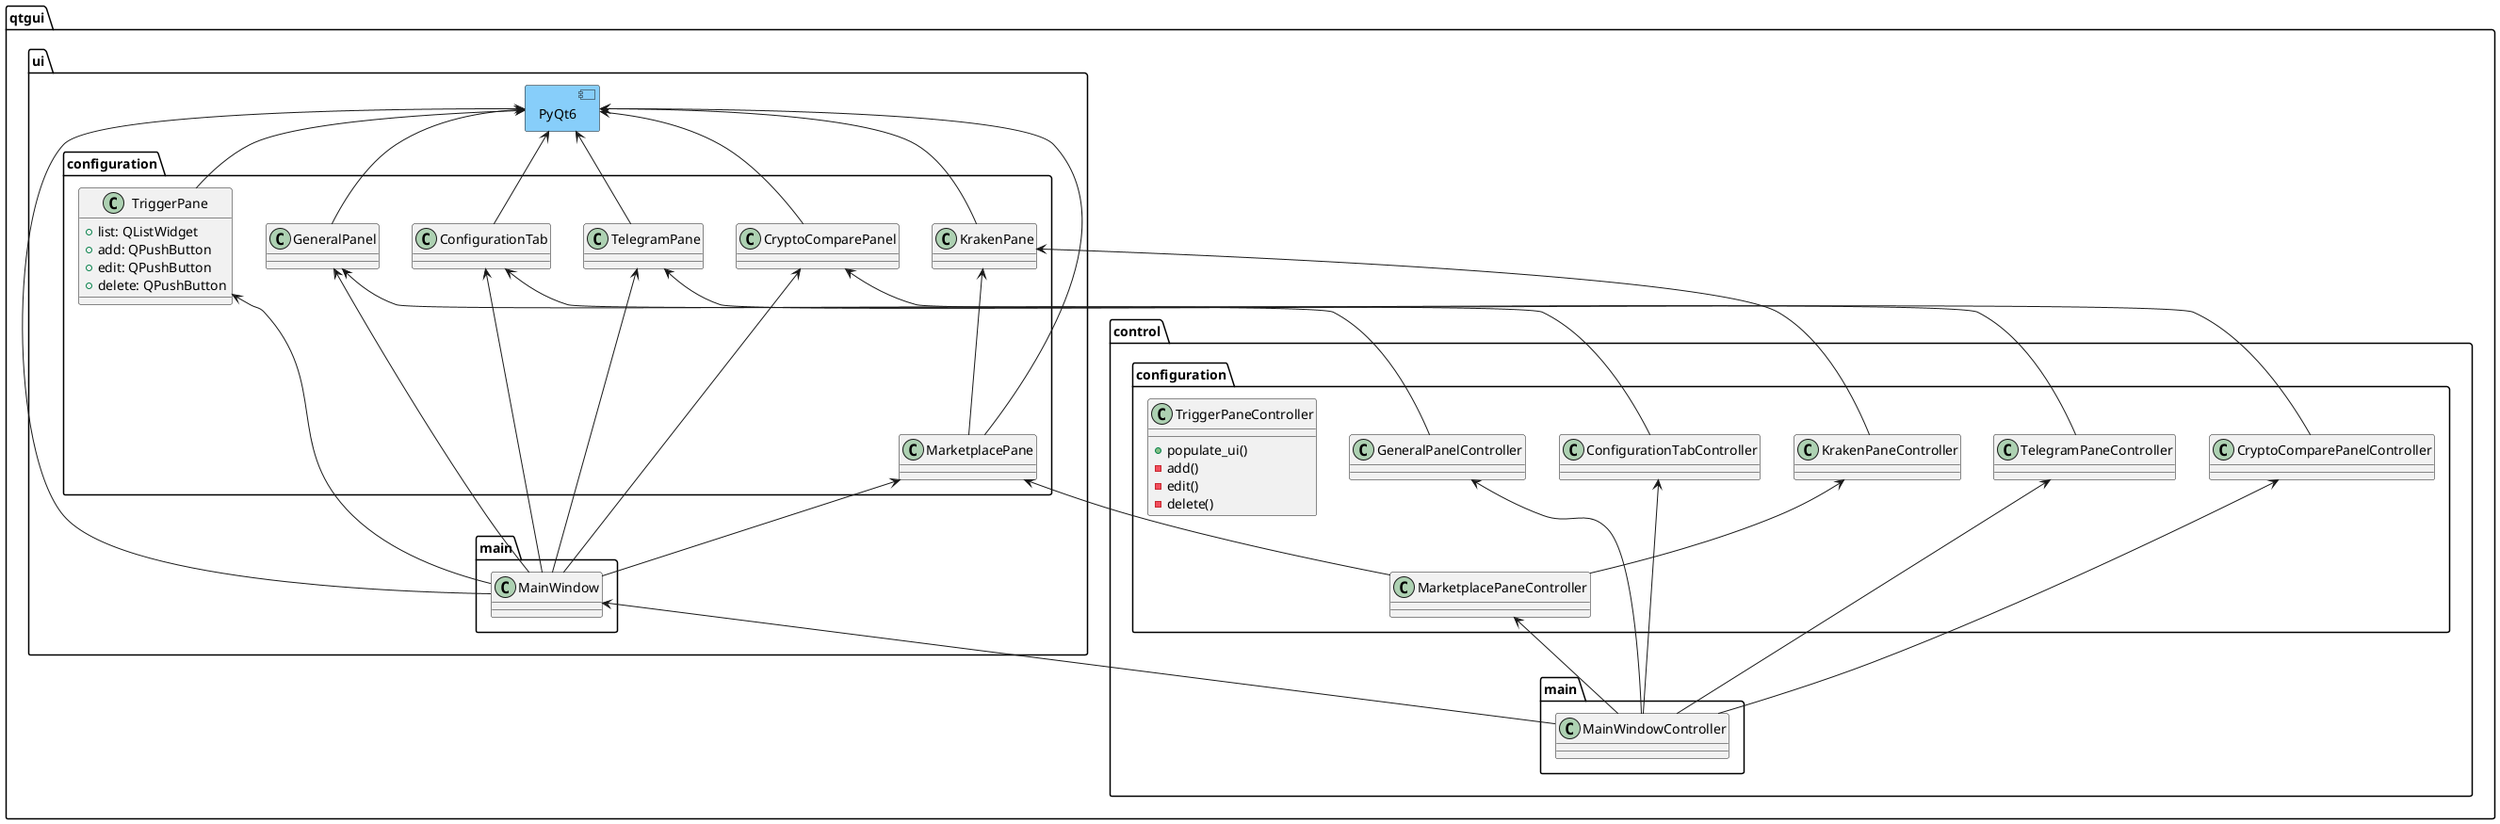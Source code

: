 @startuml
allowmixing

namespace qtgui {
    namespace ui {
        component PyQt6 #lightskyblue
        namespace configuration {
            class ConfigurationTab
            qtgui.ui.PyQt6 <-- ConfigurationTab
            class GeneralPanel
            qtgui.ui.PyQt6 <-- GeneralPanel
            class CryptoComparePanel
            qtgui.ui.PyQt6 <-- CryptoComparePanel
            class TelegramPane
            qtgui.ui.PyQt6 <-- TelegramPane
            class MarketplacePane
            qtgui.ui.PyQt6 <-- MarketplacePane
            class KrakenPane
            qtgui.ui.PyQt6 <-- KrakenPane
            class TriggerPane
            qtgui.ui.PyQt6 <-- TriggerPane
            KrakenPane <-- MarketplacePane
            class TriggerPane {
                +list: QListWidget
                +add: QPushButton
                +edit: QPushButton
                +delete: QPushButton
            }
        }
        namespace main {
            class MainWindow
            qtgui.ui.PyQt6 <-- MainWindow
            qtgui.ui.configuration.GeneralPanel <-- MainWindow
            qtgui.ui.configuration.ConfigurationTab <-- MainWindow
            qtgui.ui.configuration.CryptoComparePanel <-- MainWindow
            qtgui.ui.configuration.TelegramPane <-- MainWindow
            qtgui.ui.configuration.MarketplacePane <-- MainWindow
            qtgui.ui.configuration.TriggerPane <-- MainWindow
        }
    }
    namespace control {
        namespace configuration {
            class ConfigurationTabController
            qtgui.ui.configuration.ConfigurationTab <-- ConfigurationTabController
            class GeneralPanelController
            qtgui.ui.configuration.GeneralPanel <-- GeneralPanelController
            class CryptoComparePanelController
            qtgui.ui.configuration.CryptoComparePanel <-- CryptoComparePanelController
            class TelegramPaneController
            qtgui.ui.configuration.TelegramPane <-- TelegramPaneController
            class MarketplacePaneController
            qtgui.ui.configuration.MarketplacePane <-- MarketplacePaneController
            class KrakenPaneController
            qtgui.ui.configuration.KrakenPane <-- KrakenPaneController
            KrakenPaneController <-- MarketplacePaneController
            class TriggerPaneController {
                +populate_ui()
                -add()
                -edit()
                -delete()
            }
        }
        namespace main {
            class MainWindowController
            qtgui.ui.main.MainWindow <-- MainWindowController
            qtgui.control.configuration.ConfigurationTabController <-- MainWindowController
            qtgui.control.configuration.GeneralPanelController <-- MainWindowController
            qtgui.control.configuration.TelegramPaneController <-- MainWindowController
            qtgui.control.configuration.MarketplacePaneController <-- MainWindowController
            qtgui.control.configuration.CryptoComparePanelController <-- MainWindowController
        }
    }
}
@enduml